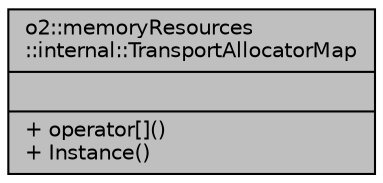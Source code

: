digraph "o2::memoryResources::internal::TransportAllocatorMap"
{
 // INTERACTIVE_SVG=YES
  bgcolor="transparent";
  edge [fontname="Helvetica",fontsize="10",labelfontname="Helvetica",labelfontsize="10"];
  node [fontname="Helvetica",fontsize="10",shape=record];
  Node1 [label="{o2::memoryResources\l::internal::TransportAllocatorMap\n||+ operator[]()\l+ Instance()\l}",height=0.2,width=0.4,color="black", fillcolor="grey75", style="filled" fontcolor="black"];
}
